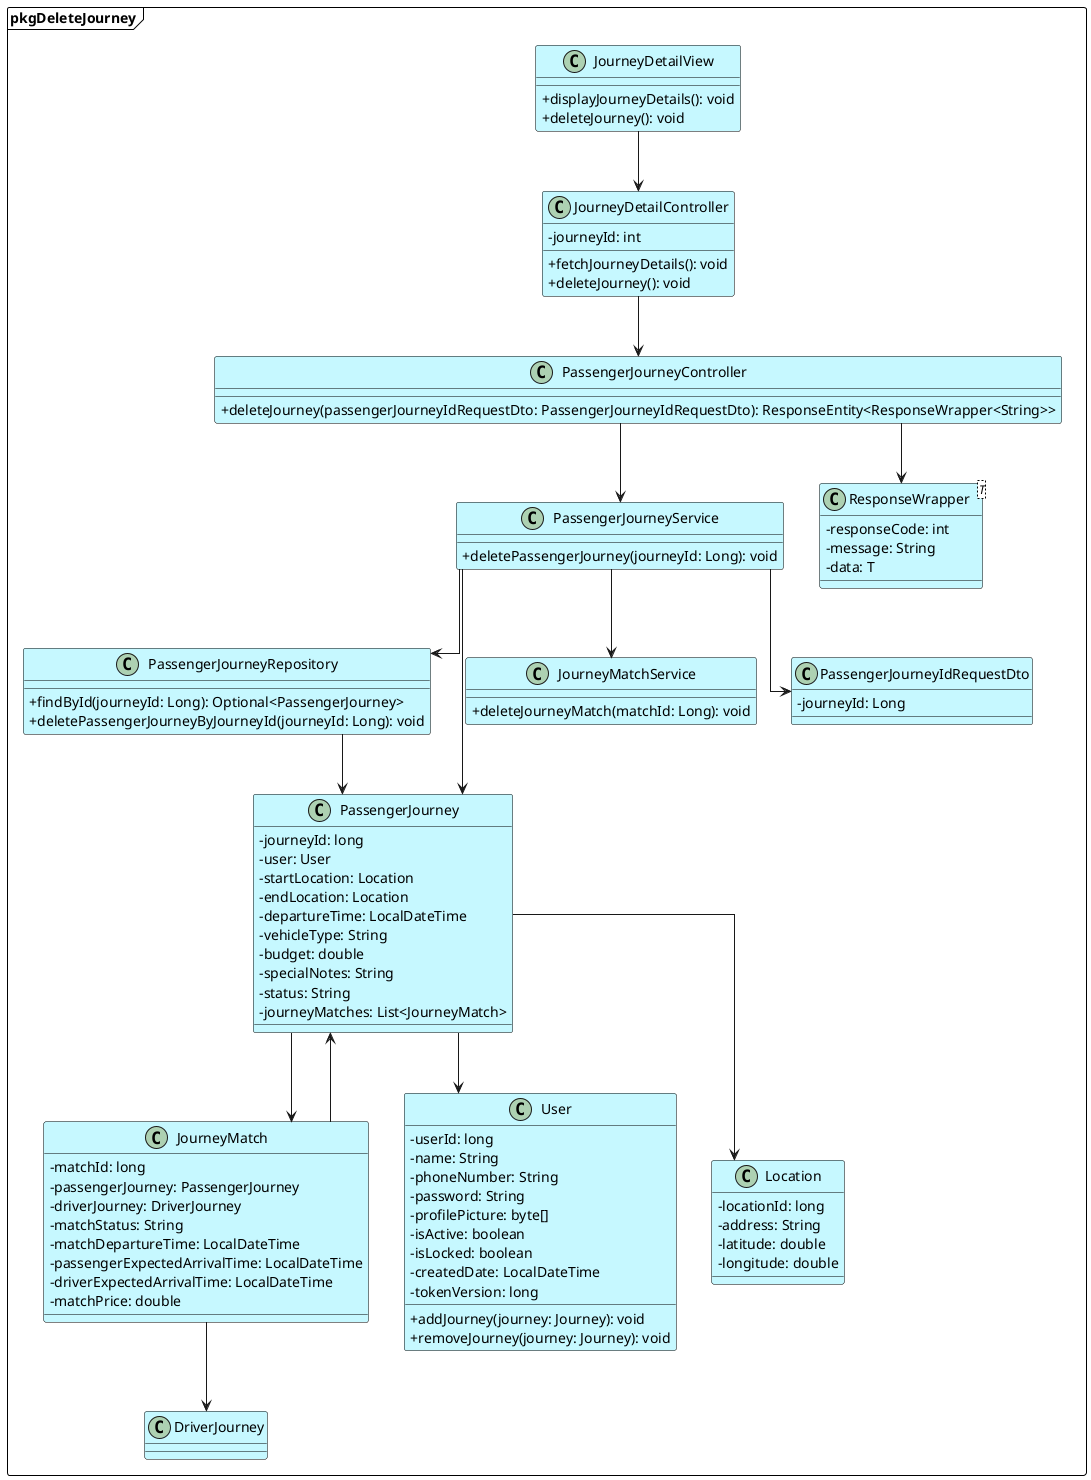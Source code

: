 @startuml DeleteJourney
skinparam classAttributeIconSize 0
skinparam linetype ortho

skinparam BackgroundColor #ffffff
skinparam class {
    BackgroundColor #c6f8ff
    BorderColor #000000
}

skinparam package {
    BackgroundColor #ffffff
    BorderColor #000000
}

package pkgDeleteJourney <<Frame>>{


        class JourneyDetailView {
            + displayJourneyDetails(): void
            + deleteJourney(): void
        }

        class JourneyDetailController {
            - journeyId: int
            + fetchJourneyDetails(): void
            + deleteJourney(): void
        }
   
        class PassengerJourneyController {
            + deleteJourney(passengerJourneyIdRequestDto: PassengerJourneyIdRequestDto): ResponseEntity<ResponseWrapper<String>>
        }
    
        class PassengerJourneyService {
            + deletePassengerJourney(journeyId: Long): void
        }

        class PassengerJourneyRepository {
            + findById(journeyId: Long): Optional<PassengerJourney>
            + deletePassengerJourneyByJourneyId(journeyId: Long): void
        }

        class JourneyMatchService {
            + deleteJourneyMatch(matchId: Long): void
        }
    
        class PassengerJourneyIdRequestDto {
            - journeyId: Long
        }

        class ResponseWrapper<T> {
            - responseCode: int
            - message: String
            - data: T
        }

        class PassengerJourney {
            - journeyId: long
            - user: User
            - startLocation: Location
            - endLocation: Location
            - departureTime: LocalDateTime
            - vehicleType: String
            - budget: double
            - specialNotes: String
            - status: String
            - journeyMatches: List<JourneyMatch>
        }

        class JourneyMatch {
            - matchId: long
            - passengerJourney: PassengerJourney
            - driverJourney: DriverJourney
            - matchStatus: String
            - matchDepartureTime: LocalDateTime
            - passengerExpectedArrivalTime: LocalDateTime
            - driverExpectedArrivalTime: LocalDateTime
            - matchPrice: double
        }

        class User {
            - userId: long
            - name: String
            - phoneNumber: String
            - password: String
            - profilePicture: byte[]
            - isActive: boolean
            - isLocked: boolean
            - createdDate: LocalDateTime
            - tokenVersion: long
            + addJourney(journey: Journey): void
            + removeJourney(journey: Journey): void
        }

        class Location {
            - locationId: long
            - address: String
            - latitude: double
            - longitude: double
        }
    

    JourneyDetailView --> JourneyDetailController
    JourneyDetailController --> PassengerJourneyController
    PassengerJourneyController --> PassengerJourneyService
    PassengerJourneyService --> PassengerJourneyRepository
    PassengerJourneyService --> JourneyMatchService
    PassengerJourneyService --> PassengerJourneyIdRequestDto
    PassengerJourneyController --> ResponseWrapper
    PassengerJourneyService --> PassengerJourney
    PassengerJourneyRepository --> PassengerJourney
    PassengerJourney --> JourneyMatch
    JourneyMatch --> DriverJourney
    JourneyMatch --> PassengerJourney
    PassengerJourney --> User
    PassengerJourney --> Location

}

@enduml